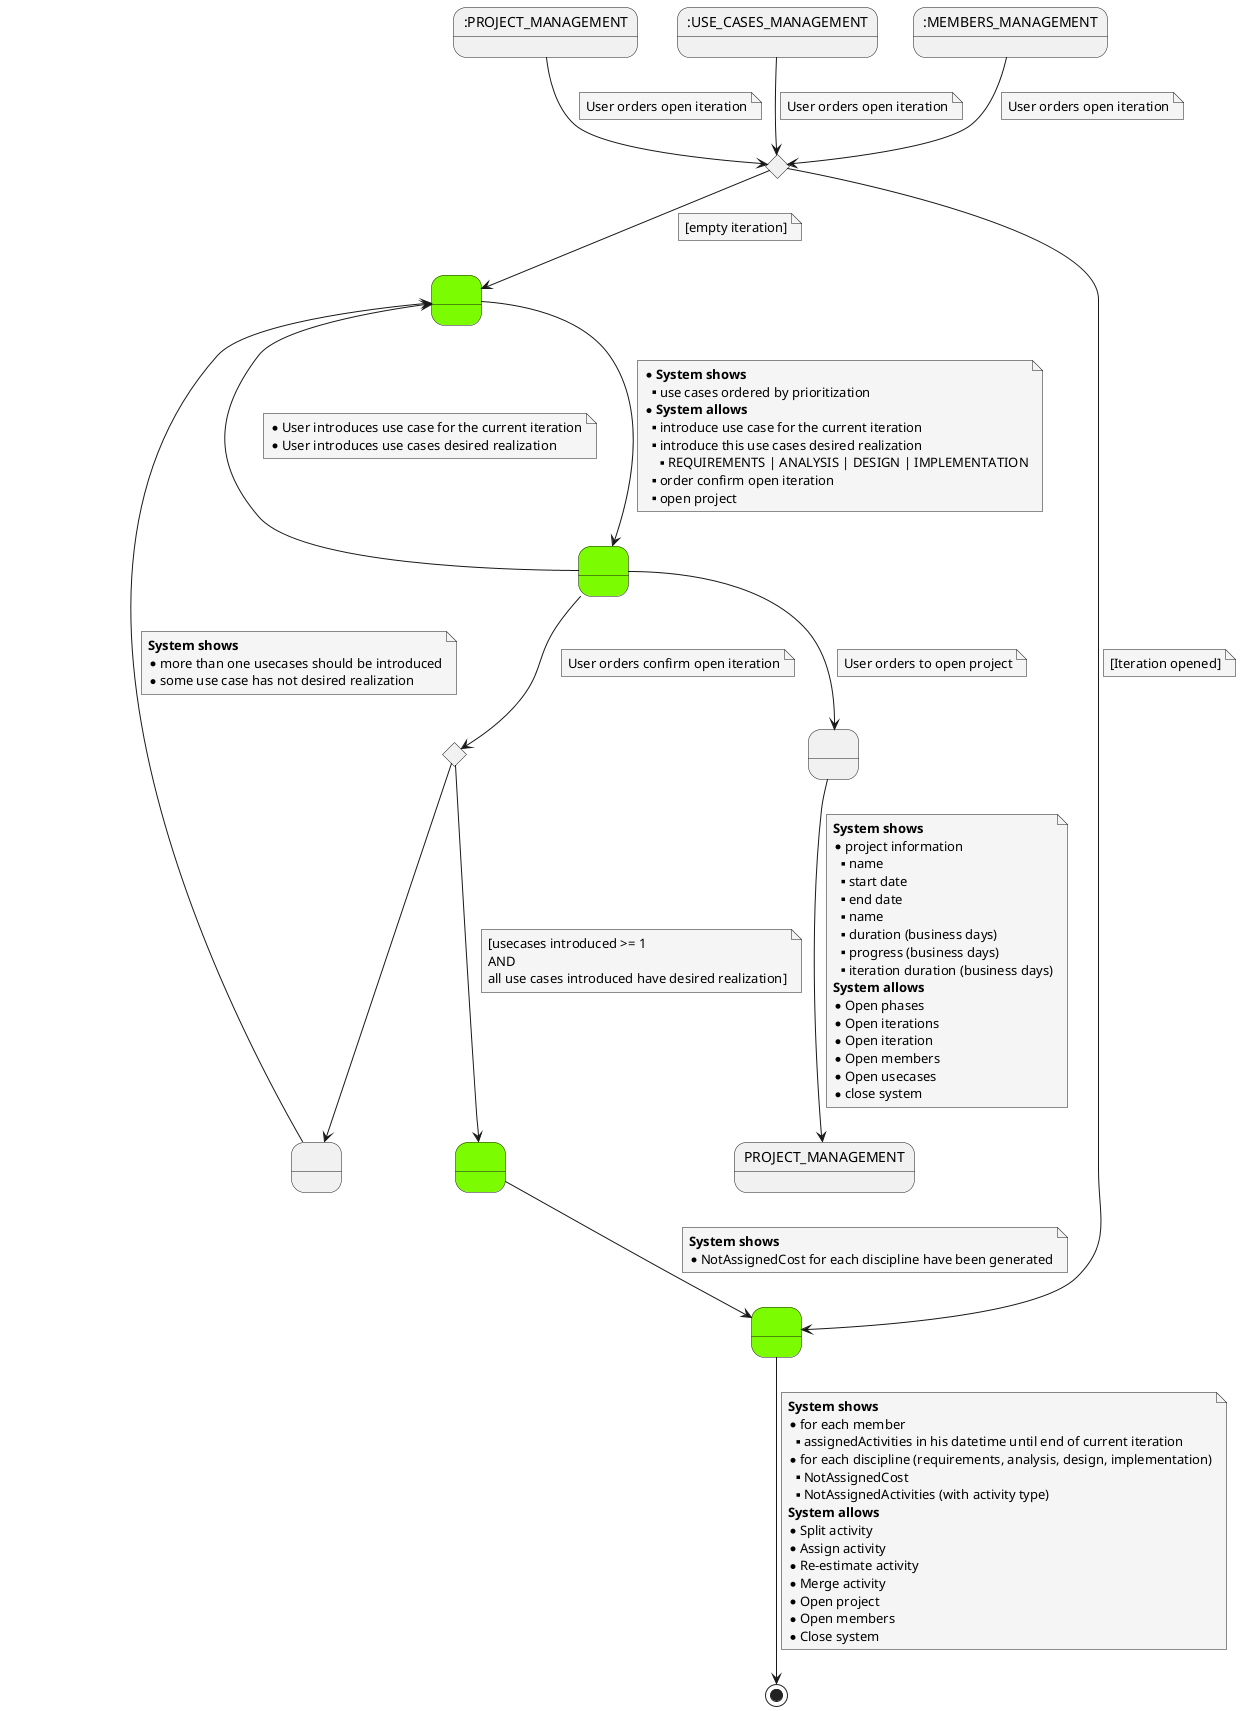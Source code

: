 @startuml

skinparam {
    NoteBackgroundColor #whiteSmoke
}

    state 0 as ":PROJECT_MANAGEMENT"
    state 1  <<choice>>
    state 2 as ":USE_CASES_MANAGEMENT"
    state 3 as ":MEMBERS_MANAGEMENT"
    state 4 as " " #LawnGreen
    state 5 as " " #LawnGreen
    state 6 as " " #LawnGreen
    state 7 <<choice>>
    state 9 as " " #LawnGreen
    state 10 as " "
    state 11 as " "



    0 --> 1
    note on link
        User orders open iteration
    end note
    2 --> 1
    note on link
        User orders open iteration
    end note
    3 --> 1
    note on link
        User orders open iteration
    end note
    1 --> 4
    note on link
        [empty iteration]
    end note
    4 --> 6
    note on link
        * <b>System shows</b>
        ** use cases ordered by prioritization
        * <b>System allows</b>
        ** introduce use case for the current iteration
        ** introduce this use cases desired realization
        *** REQUIREMENTS | ANALYSIS | DESIGN | IMPLEMENTATION
        ** order confirm open iteration
        ** open project
    end note

    6 --> 11
    note on link
        User orders to open project
    end note

    11 --> PROJECT_MANAGEMENT
    note on link
    <b>System shows</b>
    * project information
    ** name
    ** start date
    ** end date
    ** name
    ** duration (business days)
    ** progress (business days)
    ** iteration duration (business days)
    <b>System allows</b>
    * Open phases
    * Open iterations
    * Open iteration
    * Open members
    * Open usecases
    * close system
    end note


    6 --> 4
    note on link
        * User introduces use case for the current iteration
        * User introduces use cases desired realization
    end note
    6 --> 7
    note on link
        User orders confirm open iteration
    end note
    7 --> 9
    note on link
    [usecases introduced >= 1
    AND
    all use cases introduced have desired realization]
    end note
    9--> 5
    note on link
        <b>System shows</b>
        * NotAssignedCost for each discipline have been generated
    end note
    7 --> 10
    10 --> 4
    note on link
        <b>System shows</b>
        * more than one usecases should be introduced
        * some use case has not desired realization
    end note
    1 --> 5
    note on link
        [Iteration opened]
    end note
    5 --> [*]
    note on link
     <b>System shows</b>
     * for each member
     **assignedActivities in his datetime until end of current iteration
     * for each discipline (requirements, analysis, design, implementation)
     ** NotAssignedCost
     ** NotAssignedActivities (with activity type)
     <b>System allows</b>
     * Split activity
     * Assign activity
     * Re-estimate activity
     * Merge activity
     * Open project
     * Open members
     * Close system
    end note
@enduml
